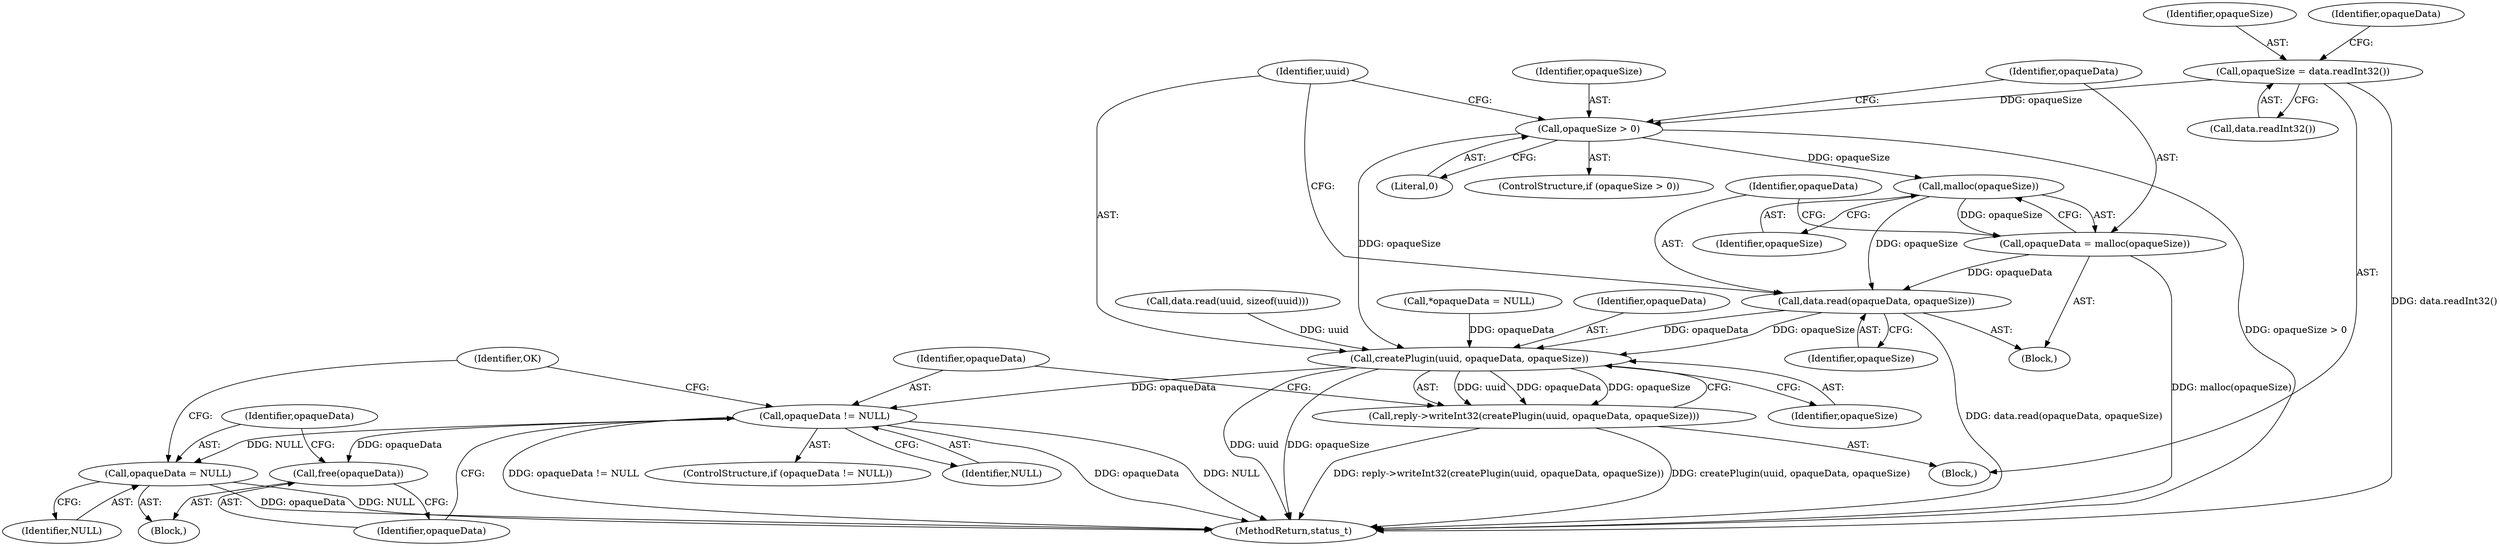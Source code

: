 digraph "0_Android_22f824feac43d5758f9a70b77f2aca840ba62c3b@API" {
"1000147" [label="(Call,opaqueSize = data.readInt32())"];
"1000155" [label="(Call,opaqueSize > 0)"];
"1000161" [label="(Call,malloc(opaqueSize))"];
"1000159" [label="(Call,opaqueData = malloc(opaqueSize))"];
"1000163" [label="(Call,data.read(opaqueData, opaqueSize))"];
"1000167" [label="(Call,createPlugin(uuid, opaqueData, opaqueSize))"];
"1000166" [label="(Call,reply->writeInt32(createPlugin(uuid, opaqueData, opaqueSize)))"];
"1000172" [label="(Call,opaqueData != NULL)"];
"1000176" [label="(Call,free(opaqueData))"];
"1000178" [label="(Call,opaqueData = NULL)"];
"1000159" [label="(Call,opaqueData = malloc(opaqueSize))"];
"1000156" [label="(Identifier,opaqueSize)"];
"1000177" [label="(Identifier,opaqueData)"];
"1000162" [label="(Identifier,opaqueSize)"];
"1000176" [label="(Call,free(opaqueData))"];
"1000151" [label="(Call,*opaqueData = NULL)"];
"1000148" [label="(Identifier,opaqueSize)"];
"1000163" [label="(Call,data.read(opaqueData, opaqueSize))"];
"1000165" [label="(Identifier,opaqueSize)"];
"1000169" [label="(Identifier,opaqueData)"];
"1000166" [label="(Call,reply->writeInt32(createPlugin(uuid, opaqueData, opaqueSize)))"];
"1000171" [label="(ControlStructure,if (opaqueData != NULL))"];
"1000154" [label="(ControlStructure,if (opaqueSize > 0))"];
"1000149" [label="(Call,data.readInt32())"];
"1000173" [label="(Identifier,opaqueData)"];
"1000160" [label="(Identifier,opaqueData)"];
"1000172" [label="(Call,opaqueData != NULL)"];
"1000157" [label="(Literal,0)"];
"1000179" [label="(Identifier,opaqueData)"];
"1000471" [label="(MethodReturn,status_t)"];
"1000158" [label="(Block,)"];
"1000161" [label="(Call,malloc(opaqueSize))"];
"1000182" [label="(Identifier,OK)"];
"1000164" [label="(Identifier,opaqueData)"];
"1000170" [label="(Identifier,opaqueSize)"];
"1000180" [label="(Identifier,NULL)"];
"1000167" [label="(Call,createPlugin(uuid, opaqueData, opaqueSize))"];
"1000174" [label="(Identifier,NULL)"];
"1000175" [label="(Block,)"];
"1000136" [label="(Block,)"];
"1000152" [label="(Identifier,opaqueData)"];
"1000178" [label="(Call,opaqueData = NULL)"];
"1000147" [label="(Call,opaqueSize = data.readInt32())"];
"1000155" [label="(Call,opaqueSize > 0)"];
"1000142" [label="(Call,data.read(uuid, sizeof(uuid)))"];
"1000168" [label="(Identifier,uuid)"];
"1000147" -> "1000136"  [label="AST: "];
"1000147" -> "1000149"  [label="CFG: "];
"1000148" -> "1000147"  [label="AST: "];
"1000149" -> "1000147"  [label="AST: "];
"1000152" -> "1000147"  [label="CFG: "];
"1000147" -> "1000471"  [label="DDG: data.readInt32()"];
"1000147" -> "1000155"  [label="DDG: opaqueSize"];
"1000155" -> "1000154"  [label="AST: "];
"1000155" -> "1000157"  [label="CFG: "];
"1000156" -> "1000155"  [label="AST: "];
"1000157" -> "1000155"  [label="AST: "];
"1000160" -> "1000155"  [label="CFG: "];
"1000168" -> "1000155"  [label="CFG: "];
"1000155" -> "1000471"  [label="DDG: opaqueSize > 0"];
"1000155" -> "1000161"  [label="DDG: opaqueSize"];
"1000155" -> "1000167"  [label="DDG: opaqueSize"];
"1000161" -> "1000159"  [label="AST: "];
"1000161" -> "1000162"  [label="CFG: "];
"1000162" -> "1000161"  [label="AST: "];
"1000159" -> "1000161"  [label="CFG: "];
"1000161" -> "1000159"  [label="DDG: opaqueSize"];
"1000161" -> "1000163"  [label="DDG: opaqueSize"];
"1000159" -> "1000158"  [label="AST: "];
"1000160" -> "1000159"  [label="AST: "];
"1000164" -> "1000159"  [label="CFG: "];
"1000159" -> "1000471"  [label="DDG: malloc(opaqueSize)"];
"1000159" -> "1000163"  [label="DDG: opaqueData"];
"1000163" -> "1000158"  [label="AST: "];
"1000163" -> "1000165"  [label="CFG: "];
"1000164" -> "1000163"  [label="AST: "];
"1000165" -> "1000163"  [label="AST: "];
"1000168" -> "1000163"  [label="CFG: "];
"1000163" -> "1000471"  [label="DDG: data.read(opaqueData, opaqueSize)"];
"1000163" -> "1000167"  [label="DDG: opaqueData"];
"1000163" -> "1000167"  [label="DDG: opaqueSize"];
"1000167" -> "1000166"  [label="AST: "];
"1000167" -> "1000170"  [label="CFG: "];
"1000168" -> "1000167"  [label="AST: "];
"1000169" -> "1000167"  [label="AST: "];
"1000170" -> "1000167"  [label="AST: "];
"1000166" -> "1000167"  [label="CFG: "];
"1000167" -> "1000471"  [label="DDG: uuid"];
"1000167" -> "1000471"  [label="DDG: opaqueSize"];
"1000167" -> "1000166"  [label="DDG: uuid"];
"1000167" -> "1000166"  [label="DDG: opaqueData"];
"1000167" -> "1000166"  [label="DDG: opaqueSize"];
"1000142" -> "1000167"  [label="DDG: uuid"];
"1000151" -> "1000167"  [label="DDG: opaqueData"];
"1000167" -> "1000172"  [label="DDG: opaqueData"];
"1000166" -> "1000136"  [label="AST: "];
"1000173" -> "1000166"  [label="CFG: "];
"1000166" -> "1000471"  [label="DDG: reply->writeInt32(createPlugin(uuid, opaqueData, opaqueSize))"];
"1000166" -> "1000471"  [label="DDG: createPlugin(uuid, opaqueData, opaqueSize)"];
"1000172" -> "1000171"  [label="AST: "];
"1000172" -> "1000174"  [label="CFG: "];
"1000173" -> "1000172"  [label="AST: "];
"1000174" -> "1000172"  [label="AST: "];
"1000177" -> "1000172"  [label="CFG: "];
"1000182" -> "1000172"  [label="CFG: "];
"1000172" -> "1000471"  [label="DDG: opaqueData != NULL"];
"1000172" -> "1000471"  [label="DDG: opaqueData"];
"1000172" -> "1000471"  [label="DDG: NULL"];
"1000172" -> "1000176"  [label="DDG: opaqueData"];
"1000172" -> "1000178"  [label="DDG: NULL"];
"1000176" -> "1000175"  [label="AST: "];
"1000176" -> "1000177"  [label="CFG: "];
"1000177" -> "1000176"  [label="AST: "];
"1000179" -> "1000176"  [label="CFG: "];
"1000178" -> "1000175"  [label="AST: "];
"1000178" -> "1000180"  [label="CFG: "];
"1000179" -> "1000178"  [label="AST: "];
"1000180" -> "1000178"  [label="AST: "];
"1000182" -> "1000178"  [label="CFG: "];
"1000178" -> "1000471"  [label="DDG: opaqueData"];
"1000178" -> "1000471"  [label="DDG: NULL"];
}
